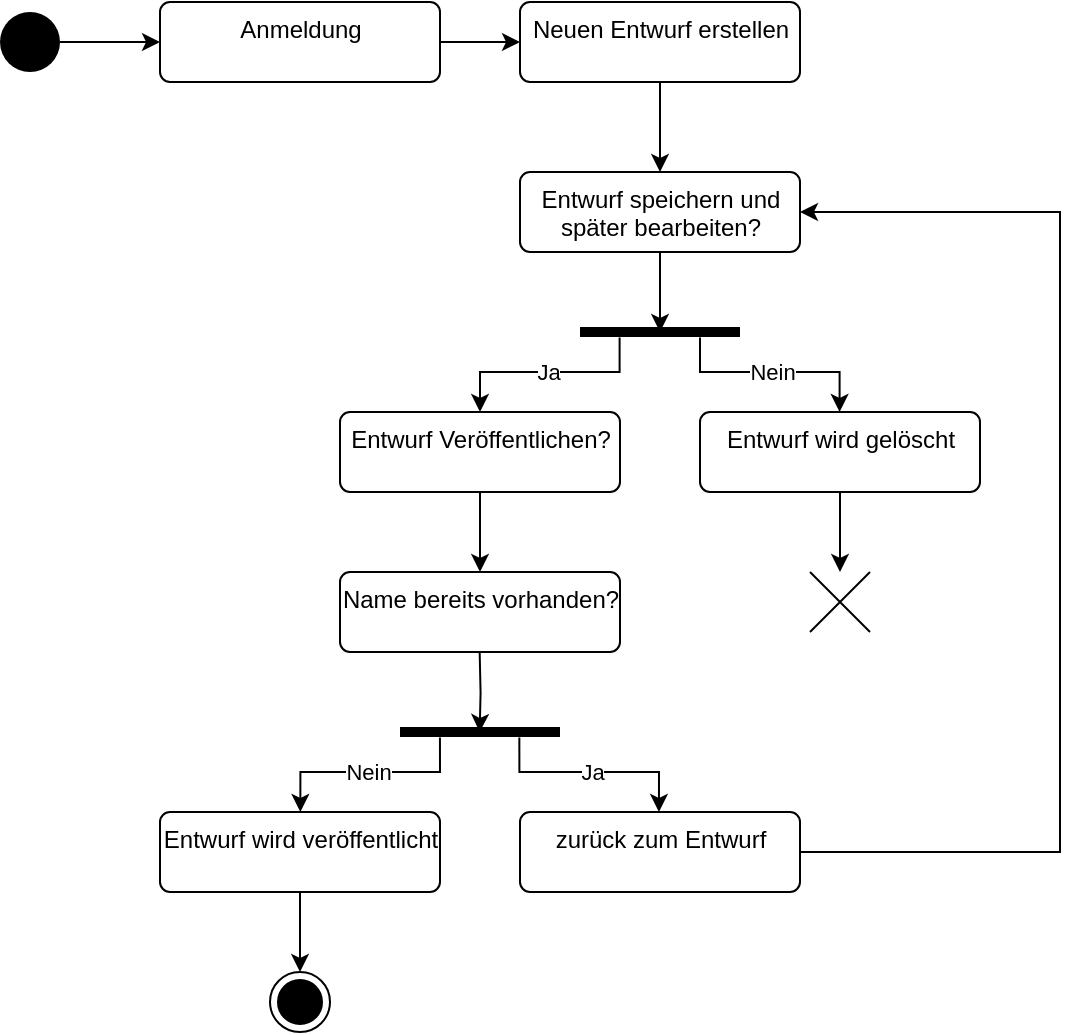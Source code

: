 <mxfile version="17.4.2" type="device"><diagram id="EsX_2glUs5fdqjPhJ-oZ" name="Seite-1"><mxGraphModel dx="1102" dy="1025" grid="1" gridSize="10" guides="1" tooltips="1" connect="1" arrows="1" fold="1" page="1" pageScale="1" pageWidth="3300" pageHeight="4681" math="0" shadow="0"><root><mxCell id="0"/><mxCell id="1" parent="0"/><mxCell id="zcmMXvkbU62c3l_9DAcU-28" value="" style="edgeStyle=orthogonalEdgeStyle;rounded=0;orthogonalLoop=1;jettySize=auto;html=1;" parent="1" source="zcmMXvkbU62c3l_9DAcU-1" target="zcmMXvkbU62c3l_9DAcU-3" edge="1"><mxGeometry relative="1" as="geometry"/></mxCell><mxCell id="zcmMXvkbU62c3l_9DAcU-1" value="Anmeldung" style="html=1;align=center;verticalAlign=top;rounded=1;absoluteArcSize=1;arcSize=10;dashed=0;" parent="1" vertex="1"><mxGeometry x="160" y="125" width="140" height="40" as="geometry"/></mxCell><mxCell id="zcmMXvkbU62c3l_9DAcU-29" value="" style="edgeStyle=orthogonalEdgeStyle;rounded=0;orthogonalLoop=1;jettySize=auto;html=1;" parent="1" source="zcmMXvkbU62c3l_9DAcU-2" target="zcmMXvkbU62c3l_9DAcU-1" edge="1"><mxGeometry relative="1" as="geometry"/></mxCell><mxCell id="zcmMXvkbU62c3l_9DAcU-2" value="" style="ellipse;fillColor=#000000;strokeColor=none;" parent="1" vertex="1"><mxGeometry x="80" y="130" width="30" height="30" as="geometry"/></mxCell><mxCell id="zcmMXvkbU62c3l_9DAcU-13" value="" style="edgeStyle=orthogonalEdgeStyle;rounded=0;orthogonalLoop=1;jettySize=auto;html=1;" parent="1" source="zcmMXvkbU62c3l_9DAcU-3" target="zcmMXvkbU62c3l_9DAcU-4" edge="1"><mxGeometry relative="1" as="geometry"/></mxCell><mxCell id="zcmMXvkbU62c3l_9DAcU-3" value="Neuen Entwurf erstellen" style="html=1;align=center;verticalAlign=top;rounded=1;absoluteArcSize=1;arcSize=10;dashed=0;" parent="1" vertex="1"><mxGeometry x="340" y="125" width="140" height="40" as="geometry"/></mxCell><mxCell id="zcmMXvkbU62c3l_9DAcU-15" style="edgeStyle=orthogonalEdgeStyle;rounded=0;orthogonalLoop=1;jettySize=auto;html=1;entryX=0.5;entryY=0.5;entryDx=0;entryDy=0;entryPerimeter=0;" parent="1" source="zcmMXvkbU62c3l_9DAcU-4" target="zcmMXvkbU62c3l_9DAcU-5" edge="1"><mxGeometry relative="1" as="geometry"/></mxCell><mxCell id="zcmMXvkbU62c3l_9DAcU-4" value="Entwurf speichern und &lt;br&gt;später bearbeiten?" style="html=1;align=center;verticalAlign=top;rounded=1;absoluteArcSize=1;arcSize=10;dashed=0;" parent="1" vertex="1"><mxGeometry x="340" y="210" width="140" height="40" as="geometry"/></mxCell><mxCell id="zcmMXvkbU62c3l_9DAcU-5" value="" style="html=1;points=[];perimeter=orthogonalPerimeter;fillColor=#000000;strokeColor=none;rotation=90;" parent="1" vertex="1"><mxGeometry x="407.5" y="250" width="5" height="80" as="geometry"/></mxCell><mxCell id="zcmMXvkbU62c3l_9DAcU-24" value="" style="edgeStyle=orthogonalEdgeStyle;rounded=0;orthogonalLoop=1;jettySize=auto;html=1;" parent="1" source="zcmMXvkbU62c3l_9DAcU-6" edge="1"><mxGeometry relative="1" as="geometry"><mxPoint x="500" y="410" as="targetPoint"/></mxGeometry></mxCell><mxCell id="zcmMXvkbU62c3l_9DAcU-6" value="Entwurf wird gelöscht" style="html=1;align=center;verticalAlign=top;rounded=1;absoluteArcSize=1;arcSize=10;dashed=0;" parent="1" vertex="1"><mxGeometry x="430" y="330" width="140" height="40" as="geometry"/></mxCell><mxCell id="zcmMXvkbU62c3l_9DAcU-25" value="" style="edgeStyle=orthogonalEdgeStyle;rounded=0;orthogonalLoop=1;jettySize=auto;html=1;" parent="1" source="zcmMXvkbU62c3l_9DAcU-7" target="zcmMXvkbU62c3l_9DAcU-12" edge="1"><mxGeometry relative="1" as="geometry"/></mxCell><mxCell id="zcmMXvkbU62c3l_9DAcU-7" value="Entwurf Veröffentlichen?" style="html=1;align=center;verticalAlign=top;rounded=1;absoluteArcSize=1;arcSize=10;dashed=0;" parent="1" vertex="1"><mxGeometry x="250" y="330" width="140" height="40" as="geometry"/></mxCell><mxCell id="zcmMXvkbU62c3l_9DAcU-33" style="edgeStyle=orthogonalEdgeStyle;rounded=0;orthogonalLoop=1;jettySize=auto;html=1;entryX=1;entryY=0.5;entryDx=0;entryDy=0;" parent="1" source="zcmMXvkbU62c3l_9DAcU-9" target="zcmMXvkbU62c3l_9DAcU-4" edge="1"><mxGeometry relative="1" as="geometry"><mxPoint x="620" y="230" as="targetPoint"/><Array as="points"><mxPoint x="610" y="550"/><mxPoint x="610" y="230"/></Array></mxGeometry></mxCell><mxCell id="zcmMXvkbU62c3l_9DAcU-9" value="zurück zum Entwurf" style="html=1;align=center;verticalAlign=top;rounded=1;absoluteArcSize=1;arcSize=10;dashed=0;" parent="1" vertex="1"><mxGeometry x="340" y="530" width="140" height="40" as="geometry"/></mxCell><mxCell id="zcmMXvkbU62c3l_9DAcU-35" value="" style="edgeStyle=orthogonalEdgeStyle;rounded=0;orthogonalLoop=1;jettySize=auto;html=1;" parent="1" source="zcmMXvkbU62c3l_9DAcU-10" target="zcmMXvkbU62c3l_9DAcU-19" edge="1"><mxGeometry relative="1" as="geometry"/></mxCell><mxCell id="zcmMXvkbU62c3l_9DAcU-10" value="Entwurf wird veröffentlicht" style="html=1;align=center;verticalAlign=top;rounded=1;absoluteArcSize=1;arcSize=10;dashed=0;" parent="1" vertex="1"><mxGeometry x="160" y="530" width="140" height="40" as="geometry"/></mxCell><mxCell id="zcmMXvkbU62c3l_9DAcU-11" value="" style="html=1;points=[];perimeter=orthogonalPerimeter;fillColor=#000000;strokeColor=none;rotation=90;" parent="1" vertex="1"><mxGeometry x="317.5" y="450" width="5" height="80" as="geometry"/></mxCell><mxCell id="zcmMXvkbU62c3l_9DAcU-12" value="Name bereits vorhanden?" style="html=1;align=center;verticalAlign=top;rounded=1;absoluteArcSize=1;arcSize=10;dashed=0;" parent="1" vertex="1"><mxGeometry x="250" y="410" width="140" height="40" as="geometry"/></mxCell><mxCell id="zcmMXvkbU62c3l_9DAcU-17" value="Nein" style="edgeStyle=orthogonalEdgeStyle;rounded=0;orthogonalLoop=1;jettySize=auto;html=1;entryX=0.5;entryY=0.5;entryDx=0;entryDy=0;entryPerimeter=0;exitX=1.047;exitY=0.25;exitDx=0;exitDy=0;exitPerimeter=0;" parent="1" source="zcmMXvkbU62c3l_9DAcU-5" edge="1"><mxGeometry relative="1" as="geometry"><mxPoint x="430" y="310" as="sourcePoint"/><mxPoint x="499.8" y="330" as="targetPoint"/><Array as="points"><mxPoint x="430" y="310"/><mxPoint x="500" y="310"/></Array></mxGeometry></mxCell><mxCell id="zcmMXvkbU62c3l_9DAcU-19" value="" style="ellipse;html=1;shape=endState;fillColor=#000000;strokeColor=#000000;" parent="1" vertex="1"><mxGeometry x="215" y="610" width="30" height="30" as="geometry"/></mxCell><mxCell id="zcmMXvkbU62c3l_9DAcU-22" value="Ja" style="edgeStyle=orthogonalEdgeStyle;rounded=0;orthogonalLoop=1;jettySize=auto;html=1;entryX=0.5;entryY=0.5;entryDx=0;entryDy=0;entryPerimeter=0;exitX=1.047;exitY=0.25;exitDx=0;exitDy=0;exitPerimeter=0;" parent="1" edge="1"><mxGeometry relative="1" as="geometry"><mxPoint x="389.8" y="292.735" as="sourcePoint"/><mxPoint x="320" y="330" as="targetPoint"/><Array as="points"><mxPoint x="389.8" y="310"/><mxPoint x="319.8" y="310"/></Array></mxGeometry></mxCell><mxCell id="zcmMXvkbU62c3l_9DAcU-26" style="edgeStyle=orthogonalEdgeStyle;rounded=0;orthogonalLoop=1;jettySize=auto;html=1;entryX=0.5;entryY=0.5;entryDx=0;entryDy=0;entryPerimeter=0;" parent="1" edge="1"><mxGeometry relative="1" as="geometry"><mxPoint x="319.83" y="450" as="sourcePoint"/><mxPoint x="319.83" y="490" as="targetPoint"/></mxGeometry></mxCell><mxCell id="zcmMXvkbU62c3l_9DAcU-27" value="" style="shape=umlDestroy;" parent="1" vertex="1"><mxGeometry x="485" y="410" width="30" height="30" as="geometry"/></mxCell><mxCell id="zcmMXvkbU62c3l_9DAcU-31" value="Nein" style="edgeStyle=orthogonalEdgeStyle;rounded=0;orthogonalLoop=1;jettySize=auto;html=1;entryX=0.5;entryY=0.5;entryDx=0;entryDy=0;entryPerimeter=0;exitX=1.047;exitY=0.25;exitDx=0;exitDy=0;exitPerimeter=0;" parent="1" edge="1"><mxGeometry relative="1" as="geometry"><mxPoint x="299.97" y="492.735" as="sourcePoint"/><mxPoint x="230.17" y="530" as="targetPoint"/><Array as="points"><mxPoint x="299.97" y="510"/><mxPoint x="229.97" y="510"/></Array></mxGeometry></mxCell><mxCell id="zcmMXvkbU62c3l_9DAcU-32" value="Ja" style="edgeStyle=orthogonalEdgeStyle;rounded=0;orthogonalLoop=1;jettySize=auto;html=1;entryX=0.5;entryY=0.5;entryDx=0;entryDy=0;entryPerimeter=0;exitX=1.047;exitY=0.25;exitDx=0;exitDy=0;exitPerimeter=0;" parent="1" edge="1"><mxGeometry relative="1" as="geometry"><mxPoint x="339.67" y="492.735" as="sourcePoint"/><mxPoint x="409.47" y="530" as="targetPoint"/><Array as="points"><mxPoint x="339.67" y="510"/><mxPoint x="409.67" y="510"/></Array></mxGeometry></mxCell></root></mxGraphModel></diagram></mxfile>